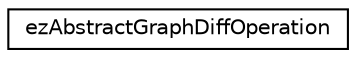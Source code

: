 digraph "Graphical Class Hierarchy"
{
 // LATEX_PDF_SIZE
  edge [fontname="Helvetica",fontsize="10",labelfontname="Helvetica",labelfontsize="10"];
  node [fontname="Helvetica",fontsize="10",shape=record];
  rankdir="LR";
  Node0 [label="ezAbstractGraphDiffOperation",height=0.2,width=0.4,color="black", fillcolor="white", style="filled",URL="$d5/d38/structez_abstract_graph_diff_operation.htm",tooltip=" "];
}
